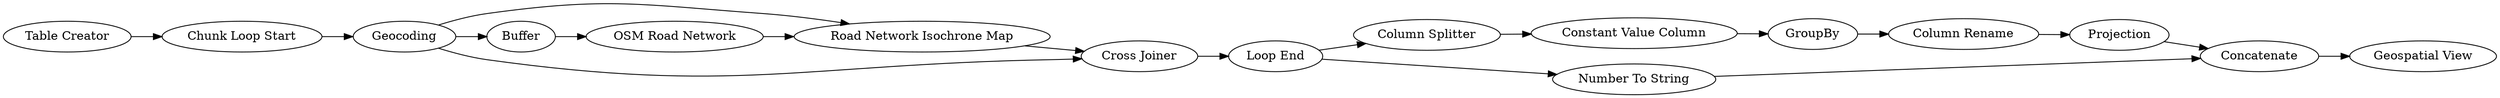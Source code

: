 digraph {
	"1362543917266281917_47" [label="Column Splitter"]
	"1362543917266281917_48" [label="Constant Value Column"]
	"1362543917266281917_49" [label=GroupBy]
	"4956624065890936179_34" [label=Buffer]
	"4956624065890936179_45" [label="Cross Joiner"]
	"4956624065890936179_43" [label="Loop End"]
	"4956624065890936179_42" [label="Chunk Loop Start"]
	"1362543917266281917_54" [label="Column Rename"]
	"4956624065890936179_2" [label=Geocoding]
	"4956624065890936179_60" [label="Number To String"]
	"1362543917266281917_56" [label=Projection]
	"4956624065890936179_50" [label=Concatenate]
	"4956624065890936179_41" [label="Geospatial View"]
	"4956624065890936179_33" [label="OSM Road Network"]
	"4956624065890936179_1" [label="Table Creator"]
	"4956624065890936179_39" [label="Road Network Isochrone Map"]
	"1362543917266281917_49" -> "1362543917266281917_54"
	"1362543917266281917_47" -> "1362543917266281917_48"
	"4956624065890936179_1" -> "4956624065890936179_42"
	"1362543917266281917_48" -> "1362543917266281917_49"
	"4956624065890936179_33" -> "4956624065890936179_39"
	"4956624065890936179_45" -> "4956624065890936179_43"
	"1362543917266281917_56" -> "4956624065890936179_50"
	"4956624065890936179_50" -> "4956624065890936179_41"
	"4956624065890936179_2" -> "4956624065890936179_45"
	"4956624065890936179_2" -> "4956624065890936179_39"
	"4956624065890936179_60" -> "4956624065890936179_50"
	"4956624065890936179_2" -> "4956624065890936179_34"
	"4956624065890936179_42" -> "4956624065890936179_2"
	"4956624065890936179_34" -> "4956624065890936179_33"
	"4956624065890936179_43" -> "1362543917266281917_47"
	"1362543917266281917_54" -> "1362543917266281917_56"
	"4956624065890936179_39" -> "4956624065890936179_45"
	"4956624065890936179_43" -> "4956624065890936179_60"
	rankdir=LR
}
